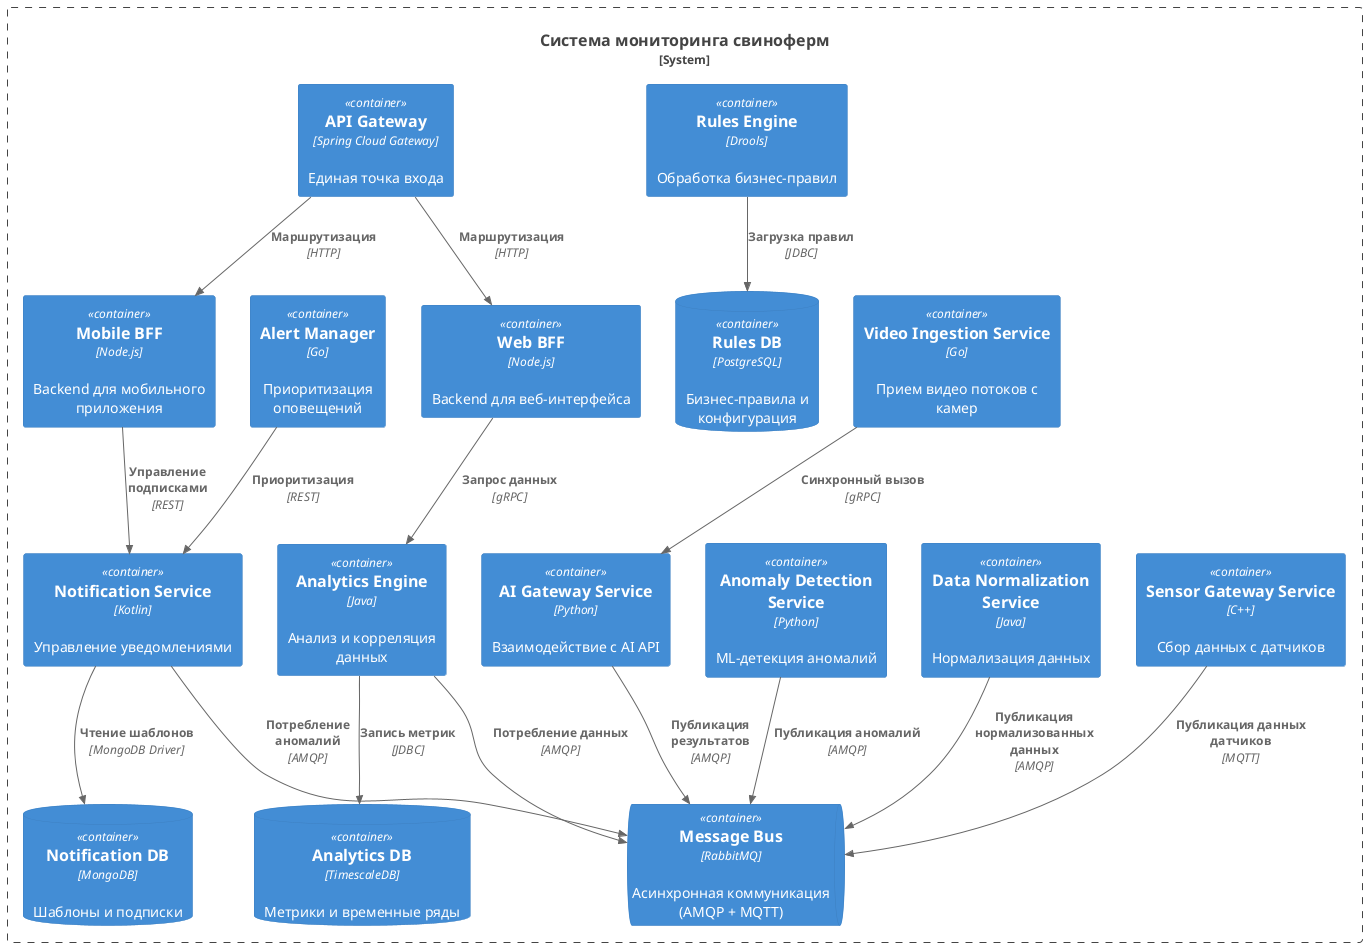 @startuml
!include <c4/C4_Container>

System_Boundary(system, "Система мониторинга свиноферм") {

    Container(video_ingestion, "Video Ingestion Service", "Go", "Прием видео потоков с камер")
    Container(ai_gateway, "AI Gateway Service", "Python", "Взаимодействие с AI API")
    
    Container(sensor_gateway, "Sensor Gateway Service", "C++", "Сбор данных с датчиков")
    Container(data_normalizer, "Data Normalization Service", "Java", "Нормализация данных")
    
    Container(analytics_engine, "Analytics Engine", "Java", "Анализ и корреляция данных")
    Container(rules_engine, "Rules Engine", "Drools", "Обработка бизнес-правил")
    Container(anomaly_detection, "Anomaly Detection Service", "Python", "ML-детекция аномалий")
    
    Container(notification_service, "Notification Service", "Kotlin", "Управление уведомлениями")
    Container(alert_manager, "Alert Manager", "Go", "Приоритизация оповещений")
    
    Container(api_gateway, "API Gateway", "Spring Cloud Gateway", "Единая точка входа")
    Container(web_bff, "Web BFF", "Node.js", "Backend для веб-интерфейса")
    Container(mobile_bff, "Mobile BFF", "Node.js", "Backend для мобильного приложения")
    
    ContainerDb(analytics_db, "Analytics DB", "TimescaleDB", "Метрики и временные ряды")
    ContainerDb(rules_db, "Rules DB", "PostgreSQL", "Бизнес-правила и конфигурация")
    ContainerDb(notification_db, "Notification DB", "MongoDB", "Шаблоны и подписки")
    
    ContainerQueue(message_bus, "Message Bus", "RabbitMQ", "Асинхронная коммуникация\n(AMQP + MQTT)")
}

' Интеграции
Rel(video_ingestion, ai_gateway, "Синхронный вызов", "gRPC")
Rel(ai_gateway, message_bus, "Публикация результатов", "AMQP")
Rel(sensor_gateway, message_bus, "Публикация данных датчиков", "MQTT")
Rel(data_normalizer, message_bus, "Публикация нормализованных данных", "AMQP")

Rel(analytics_engine, message_bus, "Потребление данных", "AMQP")
Rel(analytics_engine, analytics_db, "Запись метрик", "JDBC")
Rel(rules_engine, rules_db, "Загрузка правил", "JDBC")
Rel(anomaly_detection, message_bus, "Публикация аномалий", "AMQP")

Rel(notification_service, message_bus, "Потребление аномалий", "AMQP")
Rel(notification_service, notification_db, "Чтение шаблонов", "MongoDB Driver")
Rel(alert_manager, notification_service, "Приоритизация", "REST")

Rel(api_gateway, web_bff, "Маршрутизация", "HTTP")
Rel(api_gateway, mobile_bff, "Маршрутизация", "HTTP")
Rel(web_bff, analytics_engine, "Запрос данных", "gRPC")
Rel(mobile_bff, notification_service, "Управление подписками", "REST")

@enduml